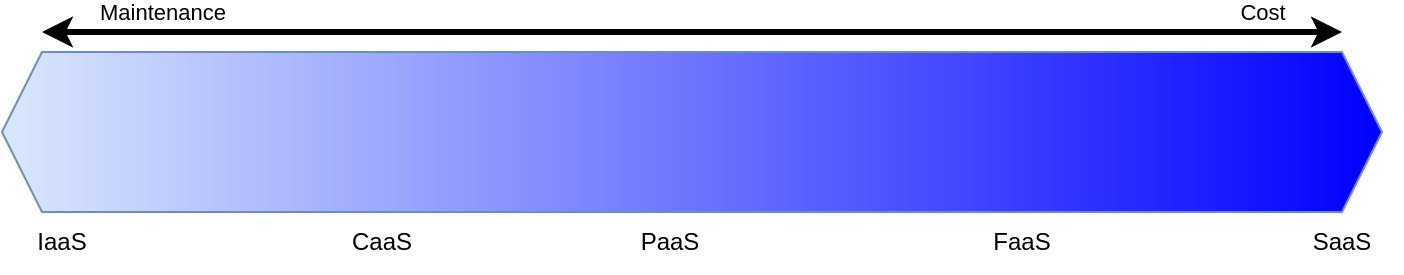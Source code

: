 <mxfile version="20.2.3" type="github">
  <diagram id="vB7s2A0cUSfk2eqcDJzI" name="Page-1">
    <mxGraphModel dx="1234" dy="766" grid="1" gridSize="10" guides="1" tooltips="1" connect="1" arrows="1" fold="1" page="1" pageScale="1" pageWidth="827" pageHeight="1169" math="0" shadow="0">
      <root>
        <mxCell id="0" />
        <mxCell id="1" parent="0" />
        <mxCell id="OR2OixxplwTkYEpv_lp7-1" value="" style="shape=hexagon;perimeter=hexagonPerimeter2;whiteSpace=wrap;html=1;fixedSize=1;fillColor=#dae8fc;strokeColor=#6c8ebf;gradientDirection=east;gradientColor=#0000FF;" vertex="1" parent="1">
          <mxGeometry x="80" y="210" width="690" height="80" as="geometry" />
        </mxCell>
        <mxCell id="OR2OixxplwTkYEpv_lp7-2" value="IaaS" style="text;html=1;strokeColor=none;fillColor=none;align=center;verticalAlign=middle;whiteSpace=wrap;rounded=0;" vertex="1" parent="1">
          <mxGeometry x="80" y="290" width="60" height="30" as="geometry" />
        </mxCell>
        <mxCell id="OR2OixxplwTkYEpv_lp7-3" value="SaaS" style="text;html=1;strokeColor=none;fillColor=none;align=center;verticalAlign=middle;whiteSpace=wrap;rounded=0;" vertex="1" parent="1">
          <mxGeometry x="720" y="290" width="60" height="30" as="geometry" />
        </mxCell>
        <mxCell id="OR2OixxplwTkYEpv_lp7-4" value="CaaS" style="text;html=1;strokeColor=none;fillColor=none;align=center;verticalAlign=middle;whiteSpace=wrap;rounded=0;" vertex="1" parent="1">
          <mxGeometry x="240" y="290" width="60" height="30" as="geometry" />
        </mxCell>
        <mxCell id="OR2OixxplwTkYEpv_lp7-5" value="FaaS" style="text;html=1;strokeColor=none;fillColor=none;align=center;verticalAlign=middle;whiteSpace=wrap;rounded=0;" vertex="1" parent="1">
          <mxGeometry x="560" y="290" width="60" height="30" as="geometry" />
        </mxCell>
        <mxCell id="OR2OixxplwTkYEpv_lp7-6" value="PaaS" style="text;html=1;strokeColor=none;fillColor=none;align=center;verticalAlign=middle;whiteSpace=wrap;rounded=0;" vertex="1" parent="1">
          <mxGeometry x="384" y="290" width="60" height="30" as="geometry" />
        </mxCell>
        <mxCell id="OR2OixxplwTkYEpv_lp7-7" value="" style="endArrow=classic;html=1;rounded=0;strokeWidth=3;" edge="1" parent="1">
          <mxGeometry width="50" height="50" relative="1" as="geometry">
            <mxPoint x="410" y="200" as="sourcePoint" />
            <mxPoint x="750" y="200" as="targetPoint" />
          </mxGeometry>
        </mxCell>
        <mxCell id="OR2OixxplwTkYEpv_lp7-9" value="Cost" style="edgeLabel;html=1;align=center;verticalAlign=middle;resizable=0;points=[];" vertex="1" connectable="0" parent="OR2OixxplwTkYEpv_lp7-7">
          <mxGeometry x="-0.079" y="3" relative="1" as="geometry">
            <mxPoint x="143" y="-7" as="offset" />
          </mxGeometry>
        </mxCell>
        <mxCell id="OR2OixxplwTkYEpv_lp7-8" value="" style="endArrow=classic;html=1;rounded=0;strokeWidth=3;" edge="1" parent="1">
          <mxGeometry width="50" height="50" relative="1" as="geometry">
            <mxPoint x="410" y="200" as="sourcePoint" />
            <mxPoint x="100" y="200" as="targetPoint" />
          </mxGeometry>
        </mxCell>
        <mxCell id="OR2OixxplwTkYEpv_lp7-10" value="Maintenance" style="edgeLabel;html=1;align=center;verticalAlign=middle;resizable=0;points=[];" vertex="1" connectable="0" parent="OR2OixxplwTkYEpv_lp7-8">
          <mxGeometry x="-0.148" y="-2" relative="1" as="geometry">
            <mxPoint x="-118" y="-8" as="offset" />
          </mxGeometry>
        </mxCell>
      </root>
    </mxGraphModel>
  </diagram>
</mxfile>
